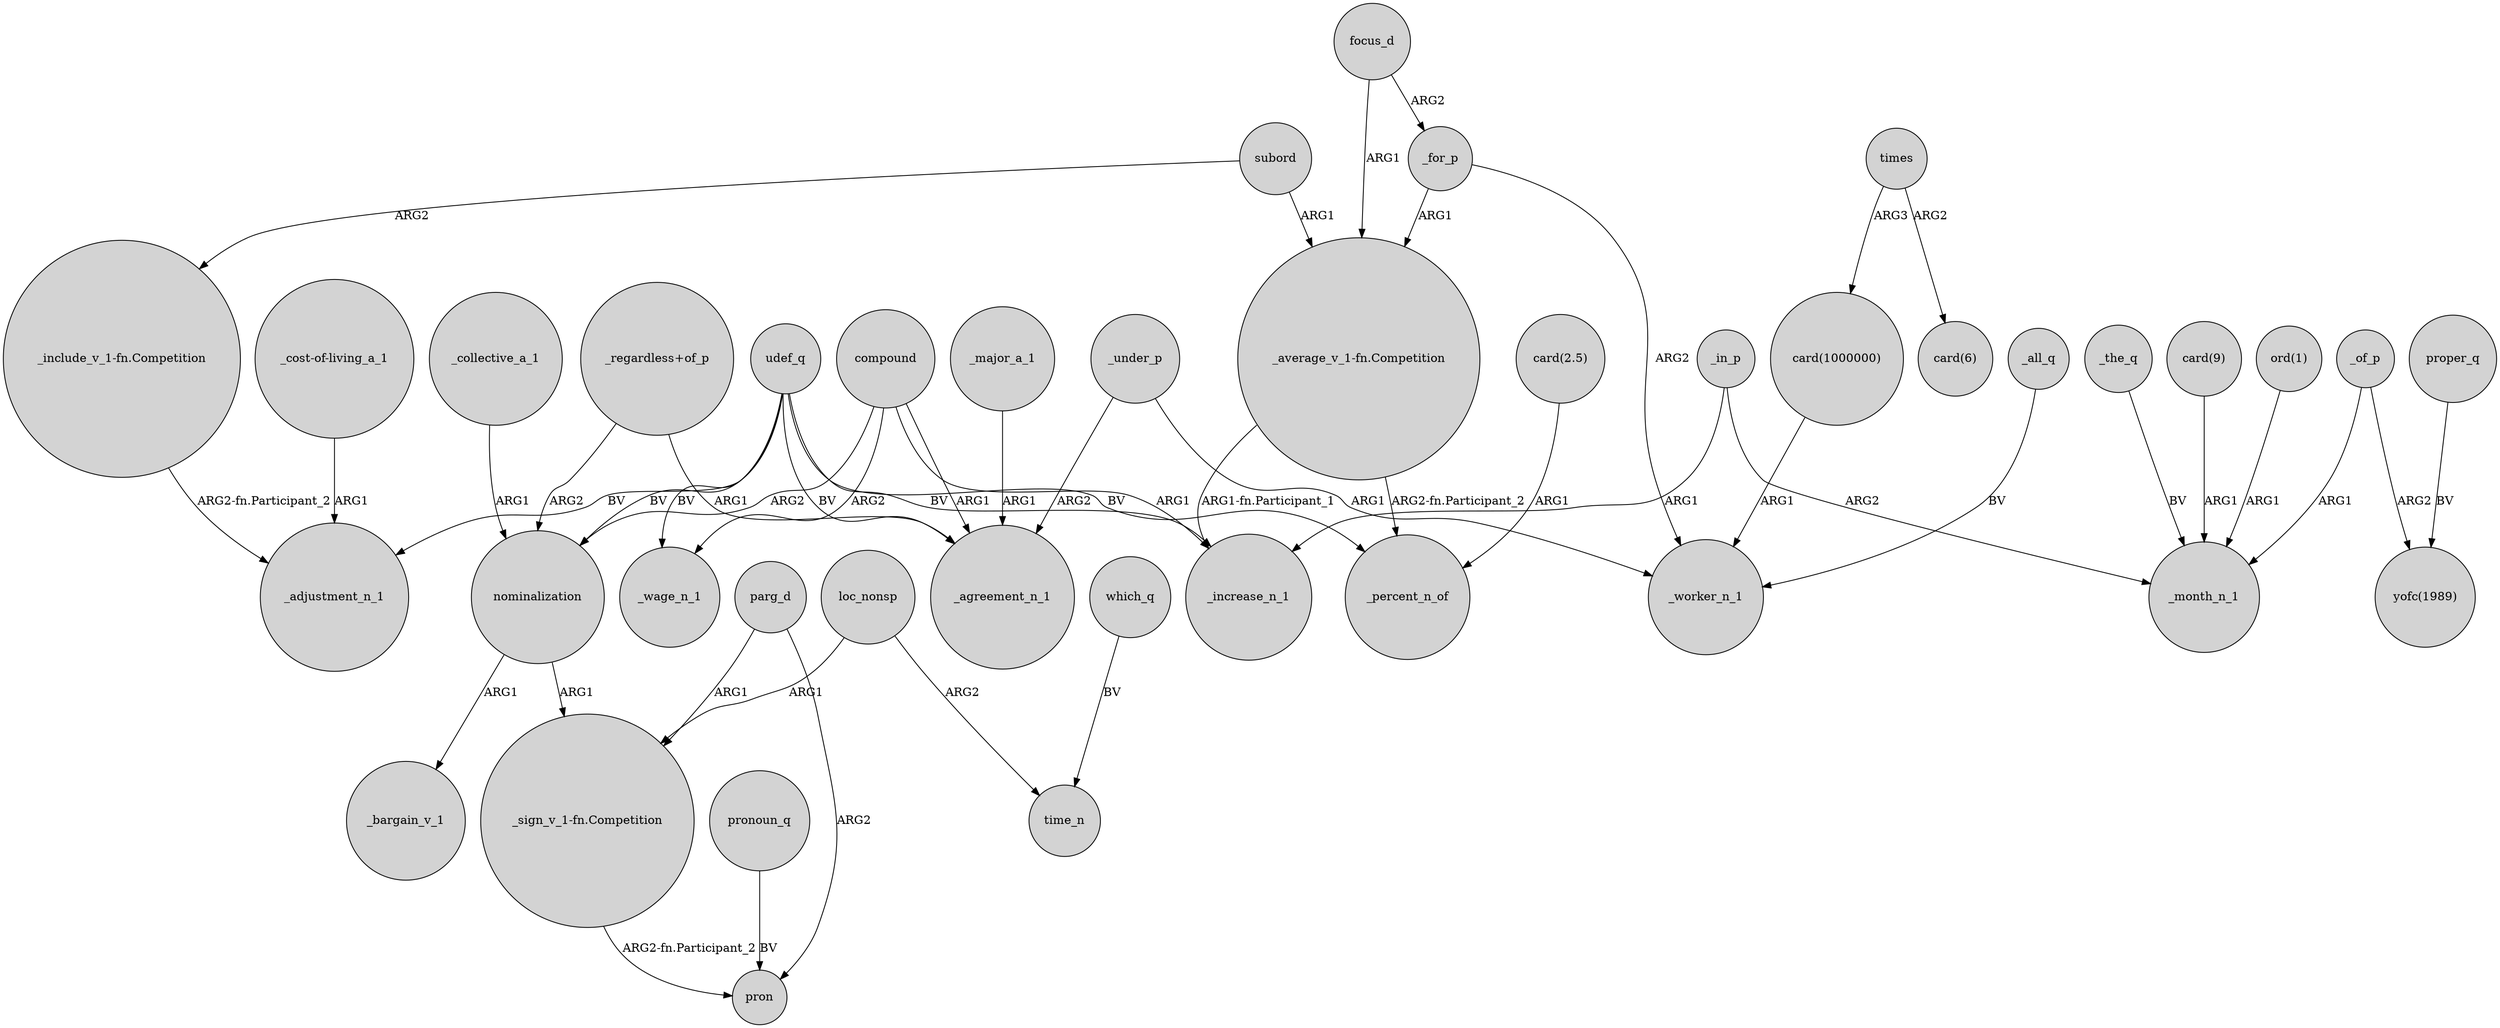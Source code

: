 digraph {
	node [shape=circle style=filled]
	subord -> "_average_v_1-fn.Competition" [label=ARG1]
	compound -> _increase_n_1 [label=ARG1]
	which_q -> time_n [label=BV]
	"_sign_v_1-fn.Competition" -> pron [label="ARG2-fn.Participant_2"]
	"ord(1)" -> _month_n_1 [label=ARG1]
	_the_q -> _month_n_1 [label=BV]
	"card(1000000)" -> _worker_n_1 [label=ARG1]
	parg_d -> "_sign_v_1-fn.Competition" [label=ARG1]
	parg_d -> pron [label=ARG2]
	udef_q -> nominalization [label=BV]
	nominalization -> _bargain_v_1 [label=ARG1]
	times -> "card(1000000)" [label=ARG3]
	_under_p -> _worker_n_1 [label=ARG1]
	focus_d -> "_average_v_1-fn.Competition" [label=ARG1]
	nominalization -> "_sign_v_1-fn.Competition" [label=ARG1]
	udef_q -> _increase_n_1 [label=BV]
	loc_nonsp -> "_sign_v_1-fn.Competition" [label=ARG1]
	udef_q -> _wage_n_1 [label=BV]
	_collective_a_1 -> nominalization [label=ARG1]
	_of_p -> "yofc(1989)" [label=ARG2]
	compound -> nominalization [label=ARG2]
	pronoun_q -> pron [label=BV]
	udef_q -> _agreement_n_1 [label=BV]
	"_include_v_1-fn.Competition" -> _adjustment_n_1 [label="ARG2-fn.Participant_2"]
	udef_q -> _adjustment_n_1 [label=BV]
	_for_p -> "_average_v_1-fn.Competition" [label=ARG1]
	times -> "card(6)" [label=ARG2]
	udef_q -> _percent_n_of [label=BV]
	"card(2.5)" -> _percent_n_of [label=ARG1]
	"_regardless+of_p" -> _agreement_n_1 [label=ARG1]
	_in_p -> _month_n_1 [label=ARG2]
	_of_p -> _month_n_1 [label=ARG1]
	proper_q -> "yofc(1989)" [label=BV]
	compound -> _wage_n_1 [label=ARG2]
	subord -> "_include_v_1-fn.Competition" [label=ARG2]
	"_average_v_1-fn.Competition" -> _increase_n_1 [label="ARG1-fn.Participant_1"]
	_under_p -> _agreement_n_1 [label=ARG2]
	loc_nonsp -> time_n [label=ARG2]
	"card(9)" -> _month_n_1 [label=ARG1]
	focus_d -> _for_p [label=ARG2]
	compound -> _agreement_n_1 [label=ARG1]
	"_cost-of-living_a_1" -> _adjustment_n_1 [label=ARG1]
	_for_p -> _worker_n_1 [label=ARG2]
	_all_q -> _worker_n_1 [label=BV]
	_in_p -> _increase_n_1 [label=ARG1]
	"_regardless+of_p" -> nominalization [label=ARG2]
	"_average_v_1-fn.Competition" -> _percent_n_of [label="ARG2-fn.Participant_2"]
	_major_a_1 -> _agreement_n_1 [label=ARG1]
}
